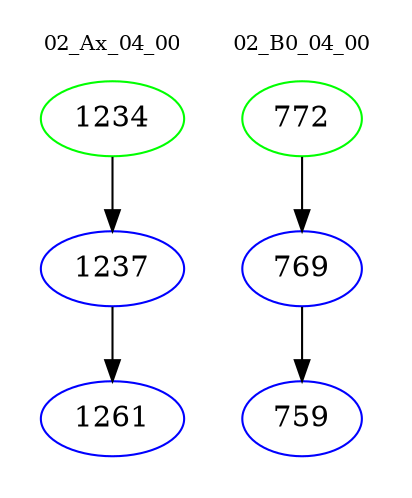 digraph{
subgraph cluster_0 {
color = white
label = "02_Ax_04_00";
fontsize=10;
T0_1234 [label="1234", color="green"]
T0_1234 -> T0_1237 [color="black"]
T0_1237 [label="1237", color="blue"]
T0_1237 -> T0_1261 [color="black"]
T0_1261 [label="1261", color="blue"]
}
subgraph cluster_1 {
color = white
label = "02_B0_04_00";
fontsize=10;
T1_772 [label="772", color="green"]
T1_772 -> T1_769 [color="black"]
T1_769 [label="769", color="blue"]
T1_769 -> T1_759 [color="black"]
T1_759 [label="759", color="blue"]
}
}
